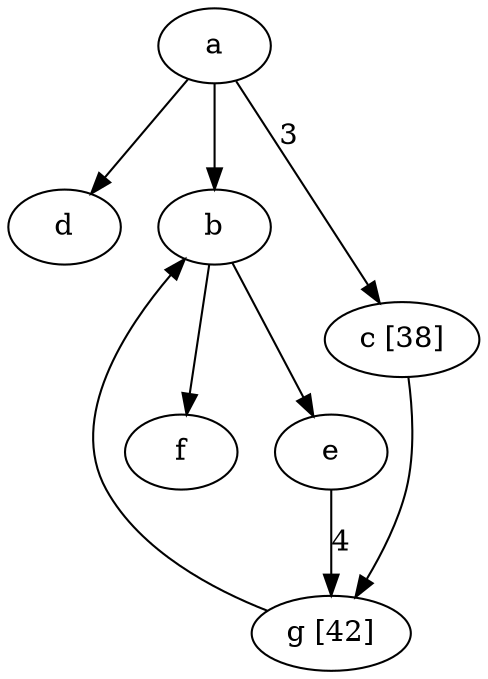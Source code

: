 digraph nl1Ris {
	f;
	g [label = "g [42]"];
	d;
	e;
	b;
	c [label = "c [38]"];
	a;
	g->b;
	e->g [label = "4"];
	b->e;
	b->f;
	c->g;
	a->b;
	a->c [label = "3"];
	a->d;
}